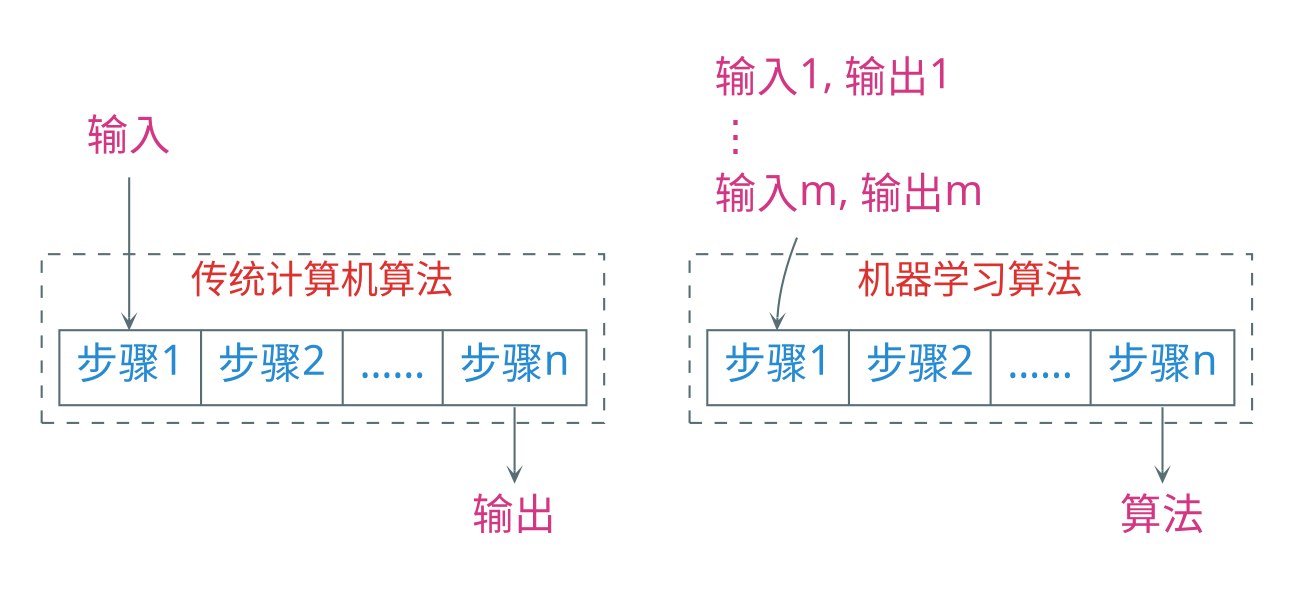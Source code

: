 digraph g {
    graph [nodesep=0.8, ranksep=0.5]
    node [shape=plaintext color="#586e75" fontname="Ysabeau,LXGWWenKai" fontcolor="#d33682" fontsize=20]
    edge [arrowhead=vee color="#586e75" fontname="Ysabeau,LXGWWenKai" fontcolor="#268bd2" fontsize=16 arrowsize=0.5]
    bgcolor="transparent"

    subgraph cluster_1 {
        color="#586e75"
        fontcolor="#dc322f"
        fontname="Ysabeau,LXGWWenKai"
        style="invis"

        输入; 输出;

        node [shape=record fontcolor="#268bd2"];

        subgraph cluster_11 {
            style="dashed"
            fontsize=18
            label="传统计算机算法"
            struct1 [label="<s1>步骤1|步骤2| …… |<sn>步骤n"];
        }

        输入 -> struct1:s1;
        struct1:sn -> 输出;
    }

    subgraph cluster_2 {
        color="#586e75"
        fontcolor="#dc322f"
        fontname="Ysabeau,LXGWWenKai"
        style="invis"

        数据 [label = <<table border="0">
                      <tr><td align="left">输入1, 输出1</td></tr>
                      <tr><td align="left">⋮</td></tr>
                      <tr><td align="left">输入m, 输出m</td></tr></table>>]
        算法;

        node [shape=record fontcolor="#268bd2"];

        subgraph cluster_21 {
            style="dashed"
            fontsize=18
            label="机器学习算法"
            struct2 [label="<s1>步骤1|步骤2| …… |<sn>步骤n"];
        }

        数据 -> struct2:s1;
        struct2:sn -> 算法;
    }
}